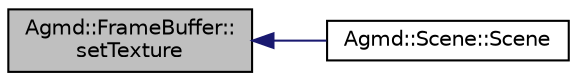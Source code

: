 digraph "Agmd::FrameBuffer::setTexture"
{
  edge [fontname="Helvetica",fontsize="10",labelfontname="Helvetica",labelfontsize="10"];
  node [fontname="Helvetica",fontsize="10",shape=record];
  rankdir="LR";
  Node1 [label="Agmd::FrameBuffer::\lsetTexture",height=0.2,width=0.4,color="black", fillcolor="grey75", style="filled" fontcolor="black"];
  Node1 -> Node2 [dir="back",color="midnightblue",fontsize="10",style="solid",fontname="Helvetica"];
  Node2 [label="Agmd::Scene::Scene",height=0.2,width=0.4,color="black", fillcolor="white", style="filled",URL="$class_agmd_1_1_scene.html#a6b19eed0049231e84f9560c9ff19bdb8"];
}
